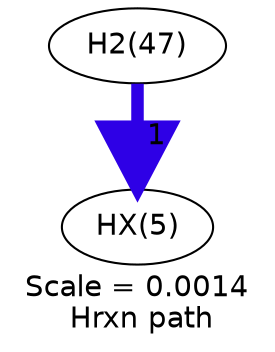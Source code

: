 digraph reaction_paths {
center=1;
s11 -> s48[fontname="Helvetica", style="setlinewidth(6)", arrowsize=3, color="0.7, 1.5, 0.9"
, label=" 1"];
s11 [ fontname="Helvetica", label="H2(47)"];
s48 [ fontname="Helvetica", label="HX(5)"];
 label = "Scale = 0.0014\l Hrxn path";
 fontname = "Helvetica";
}
